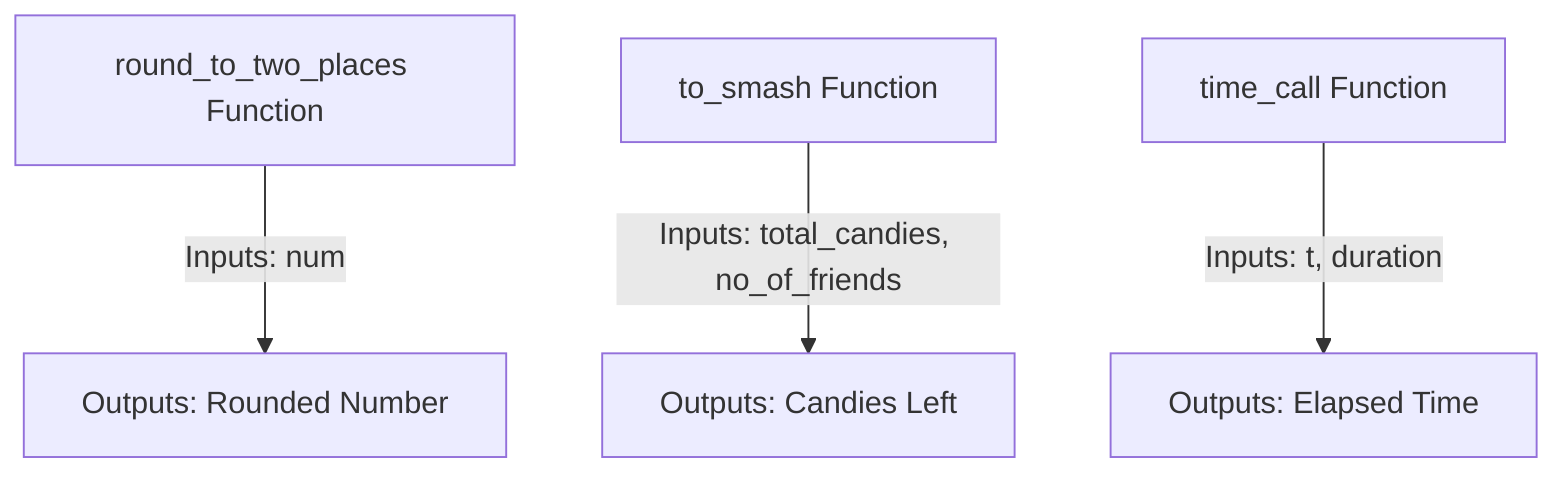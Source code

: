 flowchart TD
    %% Node for round_to_two_places function
    A[round_to_two_places Function] -- Inputs: num --> B[Outputs: Rounded Number]
    
    %% Node for to_smash function
    C[to_smash Function] -- Inputs: total_candies, no_of_friends --> D[Outputs: Candies Left]

    %% Node for time_call function
    E[time_call Function] -- Inputs: t, duration --> F[Outputs: Elapsed Time]